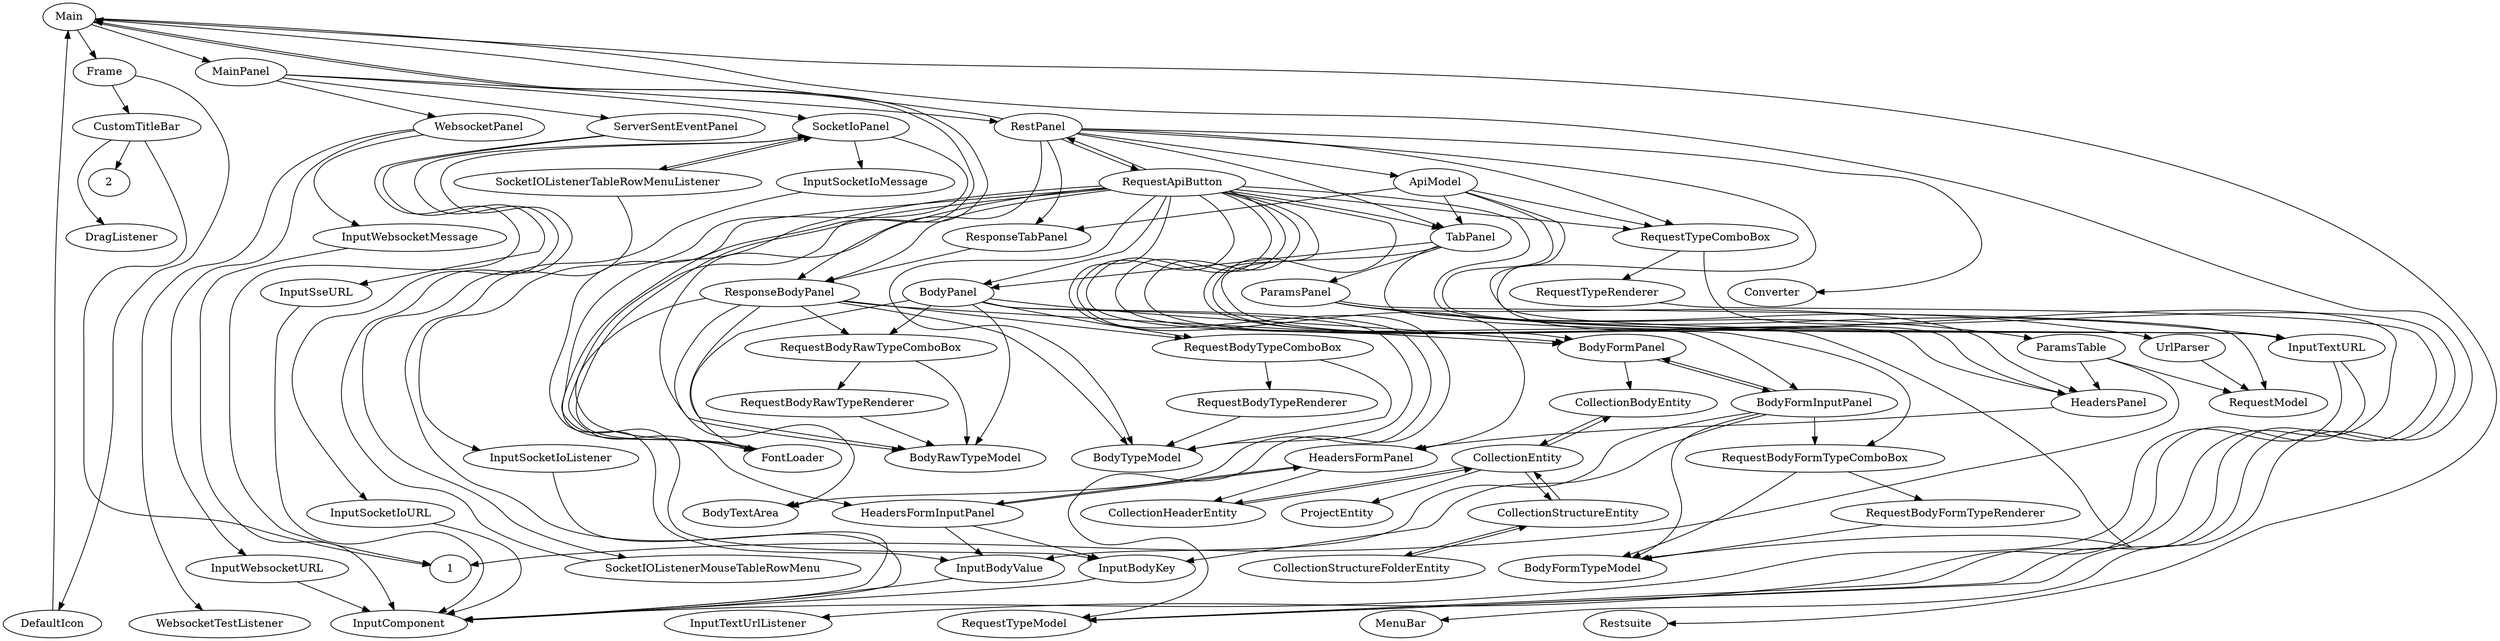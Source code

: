 digraph g {
Main->Frame [weight = 0.0];
Main->MainPanel [weight = 0.0];
Main->MenuBar [weight = 0.0010526315789473684];
Main->Restsuite [weight = 0.0010526315789473684];
Main->FontLoader [weight = 0.03263157894736842];
Frame->DefaultIcon [weight = 0.0];
Frame->CustomTitleBar [weight = 0.0];
MainPanel->WebsocketPanel [weight = 0.0];
MainPanel->RestPanel [weight = 0.0];
MainPanel->ServerSentEventPanel [weight = 0.0];
MainPanel->SocketIoPanel [weight = 0.0];
FontLoader->Main [weight = 0.0];
DefaultIcon->Main [weight = 0.0];
CustomTitleBar->DragListener [weight = 0.0];
CustomTitleBar->1 [weight = 0.0];
CustomTitleBar->2 [weight = 0.0];
WebsocketPanel->WebsocketTestListener [weight = 0.0];
WebsocketPanel->InputWebsocketURL [weight = 0.0];
WebsocketPanel->InputWebsocketMessage [weight = 0.0];
RestPanel->RequestTypeComboBox [weight = 0.0];
RestPanel->ApiModel [weight = 0.0];
RestPanel->ResponseTabPanel [weight = 0.003157894736842105];
RestPanel->Converter [weight = 0.003157894736842105];
RestPanel->InputTextURL [weight = 0.0];
RestPanel->RequestApiButton [weight = 0.003157894736842105];
RestPanel->ResponseBodyPanel [weight = 0.0];
RestPanel->Main [weight = 0.0];
RestPanel->TabPanel [weight = 0.0];
ServerSentEventPanel->1 [weight = 0.0];
ServerSentEventPanel->InputSseURL [weight = 0.0];
SocketIoPanel->InputSocketIoListener [weight = 0.0];
SocketIoPanel->SocketIOListenerTableRowMenuListener [weight = 0.0];
SocketIoPanel->InputSocketIoURL [weight = 0.0];
SocketIoPanel->InputSocketIoMessage [weight = 0.0];
InputWebsocketURL->InputComponent [weight = 0.0];
InputWebsocketMessage->InputComponent [weight = 0.0];
RequestTypeComboBox->RequestTypeModel [weight = 0.010526315789473684];
RequestTypeComboBox->RequestTypeRenderer [weight = 0.0];
ApiModel->RequestTypeComboBox [weight = 0.0];
ApiModel->RequestTypeModel [weight = 0.0];
ApiModel->ResponseTabPanel [weight = 0.0];
ApiModel->InputTextURL [weight = 0.0];
ApiModel->TabPanel [weight = 0.0];
ResponseTabPanel->ResponseBodyPanel [weight = 0.0];
InputTextURL->InputTextUrlListener [weight = 0.0];
InputTextURL->InputComponent [weight = 0.002105263157894737];
RequestApiButton->BodyFormInputPanel [weight = 0.003157894736842105];
RequestApiButton->BodyRawTypeModel [weight = 0.003157894736842105];
RequestApiButton->HeadersFormInputPanel [weight = 0.002105263157894737];
RequestApiButton->BodyPanel [weight = 0.003157894736842105];
RequestApiButton->RestPanel [weight = 0.0];
RequestApiButton->InputBodyKey [weight = 0.0];
RequestApiButton->InputTextURL [weight = 0.0];
RequestApiButton->InputBodyValue [weight = 0.0];
RequestApiButton->ResponseBodyPanel [weight = 0.005263157894736842];
RequestApiButton->RequestBodyFormTypeComboBox [weight = 0.0];
RequestApiButton->BodyTypeModel [weight = 0.003157894736842105];
RequestApiButton->RequestTypeComboBox [weight = 0.0];
RequestApiButton->HeadersPanel [weight = 0.0];
RequestApiButton->BodyFormPanel [weight = 0.0];
RequestApiButton->RequestTypeModel [weight = 0.01263157894736842];
RequestApiButton->HeadersFormPanel [weight = 0.0];
RequestApiButton->BodyFormTypeModel [weight = 0.003157894736842105];
RequestApiButton->TabPanel [weight = 0.0];
ResponseBodyPanel->BodyFormPanel [weight = 0.0];
ResponseBodyPanel->RequestBodyTypeComboBox [weight = 0.0];
ResponseBodyPanel->BodyRawTypeModel [weight = 0.01263157894736842];
ResponseBodyPanel->BodyTextArea [weight = 0.0];
ResponseBodyPanel->RequestBodyRawTypeComboBox [weight = 0.0];
ResponseBodyPanel->FontLoader [weight = 0.00631578947368421];
ResponseBodyPanel->BodyTypeModel [weight = 0.018947368421052633];
TabPanel->HeadersPanel [weight = 0.0];
TabPanel->BodyPanel [weight = 0.0];
TabPanel->InputTextURL [weight = 0.0];
TabPanel->ParamsPanel [weight = 0.0];
InputSseURL->InputComponent [weight = 0.0];
InputSocketIoListener->InputComponent [weight = 0.0];
SocketIOListenerTableRowMenuListener->SocketIOListenerMouseTableRowMenu [weight = 0.0];
SocketIOListenerTableRowMenuListener->SocketIoPanel [weight = 0.0];
InputSocketIoURL->InputComponent [weight = 0.0];
InputSocketIoMessage->InputComponent [weight = 0.0];
RequestTypeRenderer->RequestTypeModel [weight = 0.0010526315789473684];
BodyFormInputPanel->BodyFormPanel [weight = 0.06315789473684211];
BodyFormInputPanel->InputBodyKey [weight = 0.0];
BodyFormInputPanel->BodyFormTypeModel [weight = 0.04736842105263158];
BodyFormInputPanel->InputBodyValue [weight = 0.0];
BodyFormInputPanel->RequestBodyFormTypeComboBox [weight = 0.0];
HeadersFormInputPanel->HeadersFormPanel [weight = 0.056842105263157895];
HeadersFormInputPanel->InputBodyKey [weight = 0.0];
HeadersFormInputPanel->InputBodyValue [weight = 0.0];
BodyPanel->BodyFormPanel [weight = 0.0];
BodyPanel->RequestBodyTypeComboBox [weight = 0.0];
BodyPanel->BodyRawTypeModel [weight = 0.01263157894736842];
BodyPanel->BodyTextArea [weight = 0.0];
BodyPanel->RequestBodyRawTypeComboBox [weight = 0.0];
BodyPanel->FontLoader [weight = 0.00631578947368421];
BodyPanel->BodyTypeModel [weight = 0.018947368421052633];
InputBodyKey->InputComponent [weight = 0.0];
InputBodyValue->InputComponent [weight = 0.0];
RequestBodyFormTypeComboBox->RequestBodyFormTypeRenderer [weight = 0.0];
RequestBodyFormTypeComboBox->BodyFormTypeModel [weight = 0.008421052631578947];
HeadersPanel->HeadersFormPanel [weight = 0.0];
BodyFormPanel->BodyFormInputPanel [weight = 0.008421052631578947];
BodyFormPanel->CollectionBodyEntity [weight = 0.016842105263157894];
HeadersFormPanel->HeadersFormInputPanel [weight = 0.010526315789473684];
HeadersFormPanel->CollectionHeaderEntity [weight = 0.015789473684210527];
RequestBodyTypeComboBox->RequestBodyTypeRenderer [weight = 0.0];
RequestBodyTypeComboBox->BodyTypeModel [weight = 0.00631578947368421];
RequestBodyRawTypeComboBox->BodyRawTypeModel [weight = 0.022105263157894735];
RequestBodyRawTypeComboBox->RequestBodyRawTypeRenderer [weight = 0.0];
ParamsPanel->HeadersPanel [weight = 0.0];
ParamsPanel->UrlParser [weight = 0.0];
ParamsPanel->ParamsTable [weight = 0.0];
ParamsPanel->RequestModel [weight = 0.0];
ParamsPanel->InputTextURL [weight = 0.0];
SocketIOListenerMouseTableRowMenu->SocketIoPanel [weight = 0.0];
RequestBodyFormTypeRenderer->BodyFormTypeModel [weight = 0.0010526315789473684];
CollectionBodyEntity->CollectionEntity [weight = 0.0];
CollectionHeaderEntity->CollectionEntity [weight = 0.0];
RequestBodyTypeRenderer->BodyTypeModel [weight = 0.0010526315789473684];
RequestBodyRawTypeRenderer->BodyRawTypeModel [weight = 0.0010526315789473684];
UrlParser->RequestModel [weight = 0.0];
ParamsTable->HeadersPanel [weight = 0.0];
ParamsTable->1 [weight = 0.0];
ParamsTable->RequestModel [weight = 0.016842105263157894];
CollectionEntity->CollectionBodyEntity [weight = 0.0];
CollectionEntity->ProjectEntity [weight = 0.0];
CollectionEntity->CollectionStructureEntity [weight = 0.0];
CollectionEntity->CollectionHeaderEntity [weight = 0.0];
CollectionStructureEntity->CollectionStructureFolderEntity [weight = 0.0];
CollectionStructureEntity->CollectionEntity [weight = 0.0];
CollectionStructureFolderEntity->CollectionStructureEntity [weight = 0.0];
}
